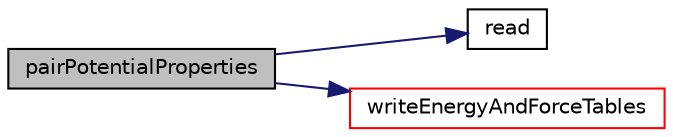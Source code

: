digraph "pairPotentialProperties"
{
  bgcolor="transparent";
  edge [fontname="Helvetica",fontsize="10",labelfontname="Helvetica",labelfontsize="10"];
  node [fontname="Helvetica",fontsize="10",shape=record];
  rankdir="LR";
  Node1 [label="pairPotentialProperties",height=0.2,width=0.4,color="black", fillcolor="grey75", style="filled", fontcolor="black"];
  Node1 -> Node2 [color="midnightblue",fontsize="10",style="solid",fontname="Helvetica"];
  Node2 [label="read",height=0.2,width=0.4,color="black",URL="$a01810.html#a2408b2cad990a6bc8d3d62d1308fc02a",tooltip="Read pairPotential dictionary. "];
  Node1 -> Node3 [color="midnightblue",fontsize="10",style="solid",fontname="Helvetica"];
  Node3 [label="writeEnergyAndForceTables",height=0.2,width=0.4,color="red",URL="$a01810.html#a66202adb41e45e18c12b4fd414513671"];
}

